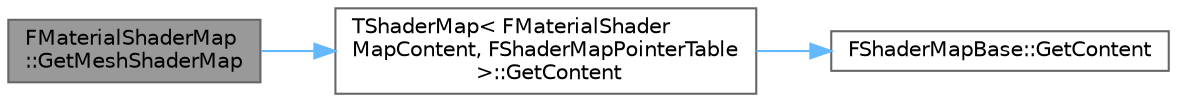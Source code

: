 digraph "FMaterialShaderMap::GetMeshShaderMap"
{
 // INTERACTIVE_SVG=YES
 // LATEX_PDF_SIZE
  bgcolor="transparent";
  edge [fontname=Helvetica,fontsize=10,labelfontname=Helvetica,labelfontsize=10];
  node [fontname=Helvetica,fontsize=10,shape=box,height=0.2,width=0.4];
  rankdir="LR";
  Node1 [id="Node000001",label="FMaterialShaderMap\l::GetMeshShaderMap",height=0.2,width=0.4,color="gray40", fillcolor="grey60", style="filled", fontcolor="black",tooltip=" "];
  Node1 -> Node2 [id="edge1_Node000001_Node000002",color="steelblue1",style="solid",tooltip=" "];
  Node2 [id="Node000002",label="TShaderMap\< FMaterialShader\lMapContent, FShaderMapPointerTable\l \>::GetContent",height=0.2,width=0.4,color="grey40", fillcolor="white", style="filled",URL="$d2/da5/classTShaderMap.html#a69c24532e90c07c10714e74e4efc4577",tooltip=" "];
  Node2 -> Node3 [id="edge2_Node000002_Node000003",color="steelblue1",style="solid",tooltip=" "];
  Node3 [id="Node000003",label="FShaderMapBase::GetContent",height=0.2,width=0.4,color="grey40", fillcolor="white", style="filled",URL="$d2/df4/classFShaderMapBase.html#a76d573459b11d4771f1b2887c69e5029",tooltip=" "];
}
